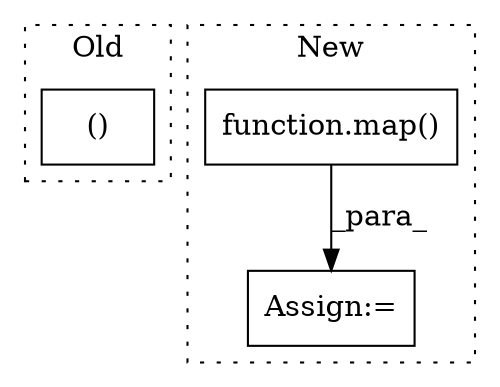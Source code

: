 digraph G {
subgraph cluster0 {
1 [label="()" a="54" s="2168" l="84" shape="box"];
label = "Old";
style="dotted";
}
subgraph cluster1 {
2 [label="function.map()" a="75" s="3429,3559" l="4,1" shape="box"];
3 [label="Assign:=" a="68" s="3326" l="103" shape="box"];
label = "New";
style="dotted";
}
2 -> 3 [label="_para_"];
}